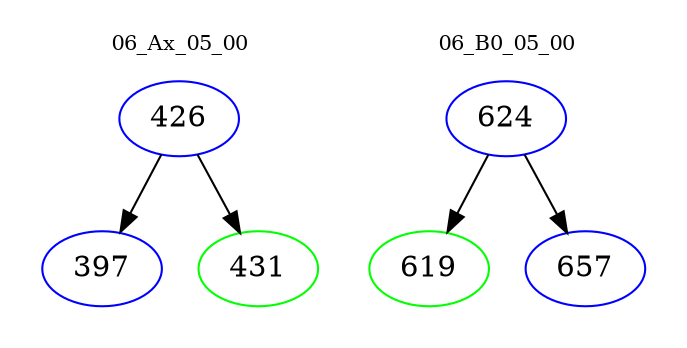digraph{
subgraph cluster_0 {
color = white
label = "06_Ax_05_00";
fontsize=10;
T0_426 [label="426", color="blue"]
T0_426 -> T0_397 [color="black"]
T0_397 [label="397", color="blue"]
T0_426 -> T0_431 [color="black"]
T0_431 [label="431", color="green"]
}
subgraph cluster_1 {
color = white
label = "06_B0_05_00";
fontsize=10;
T1_624 [label="624", color="blue"]
T1_624 -> T1_619 [color="black"]
T1_619 [label="619", color="green"]
T1_624 -> T1_657 [color="black"]
T1_657 [label="657", color="blue"]
}
}
